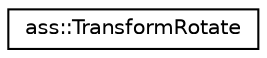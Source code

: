 digraph "Graphical Class Hierarchy"
{
 // LATEX_PDF_SIZE
  edge [fontname="Helvetica",fontsize="10",labelfontname="Helvetica",labelfontsize="10"];
  node [fontname="Helvetica",fontsize="10",shape=record];
  rankdir="LR";
  Node0 [label="ass::TransformRotate",height=0.2,width=0.4,color="black", fillcolor="white", style="filled",URL="$structass_1_1TransformRotate.html",tooltip="Controls the rendering offset transform of AView."];
}
